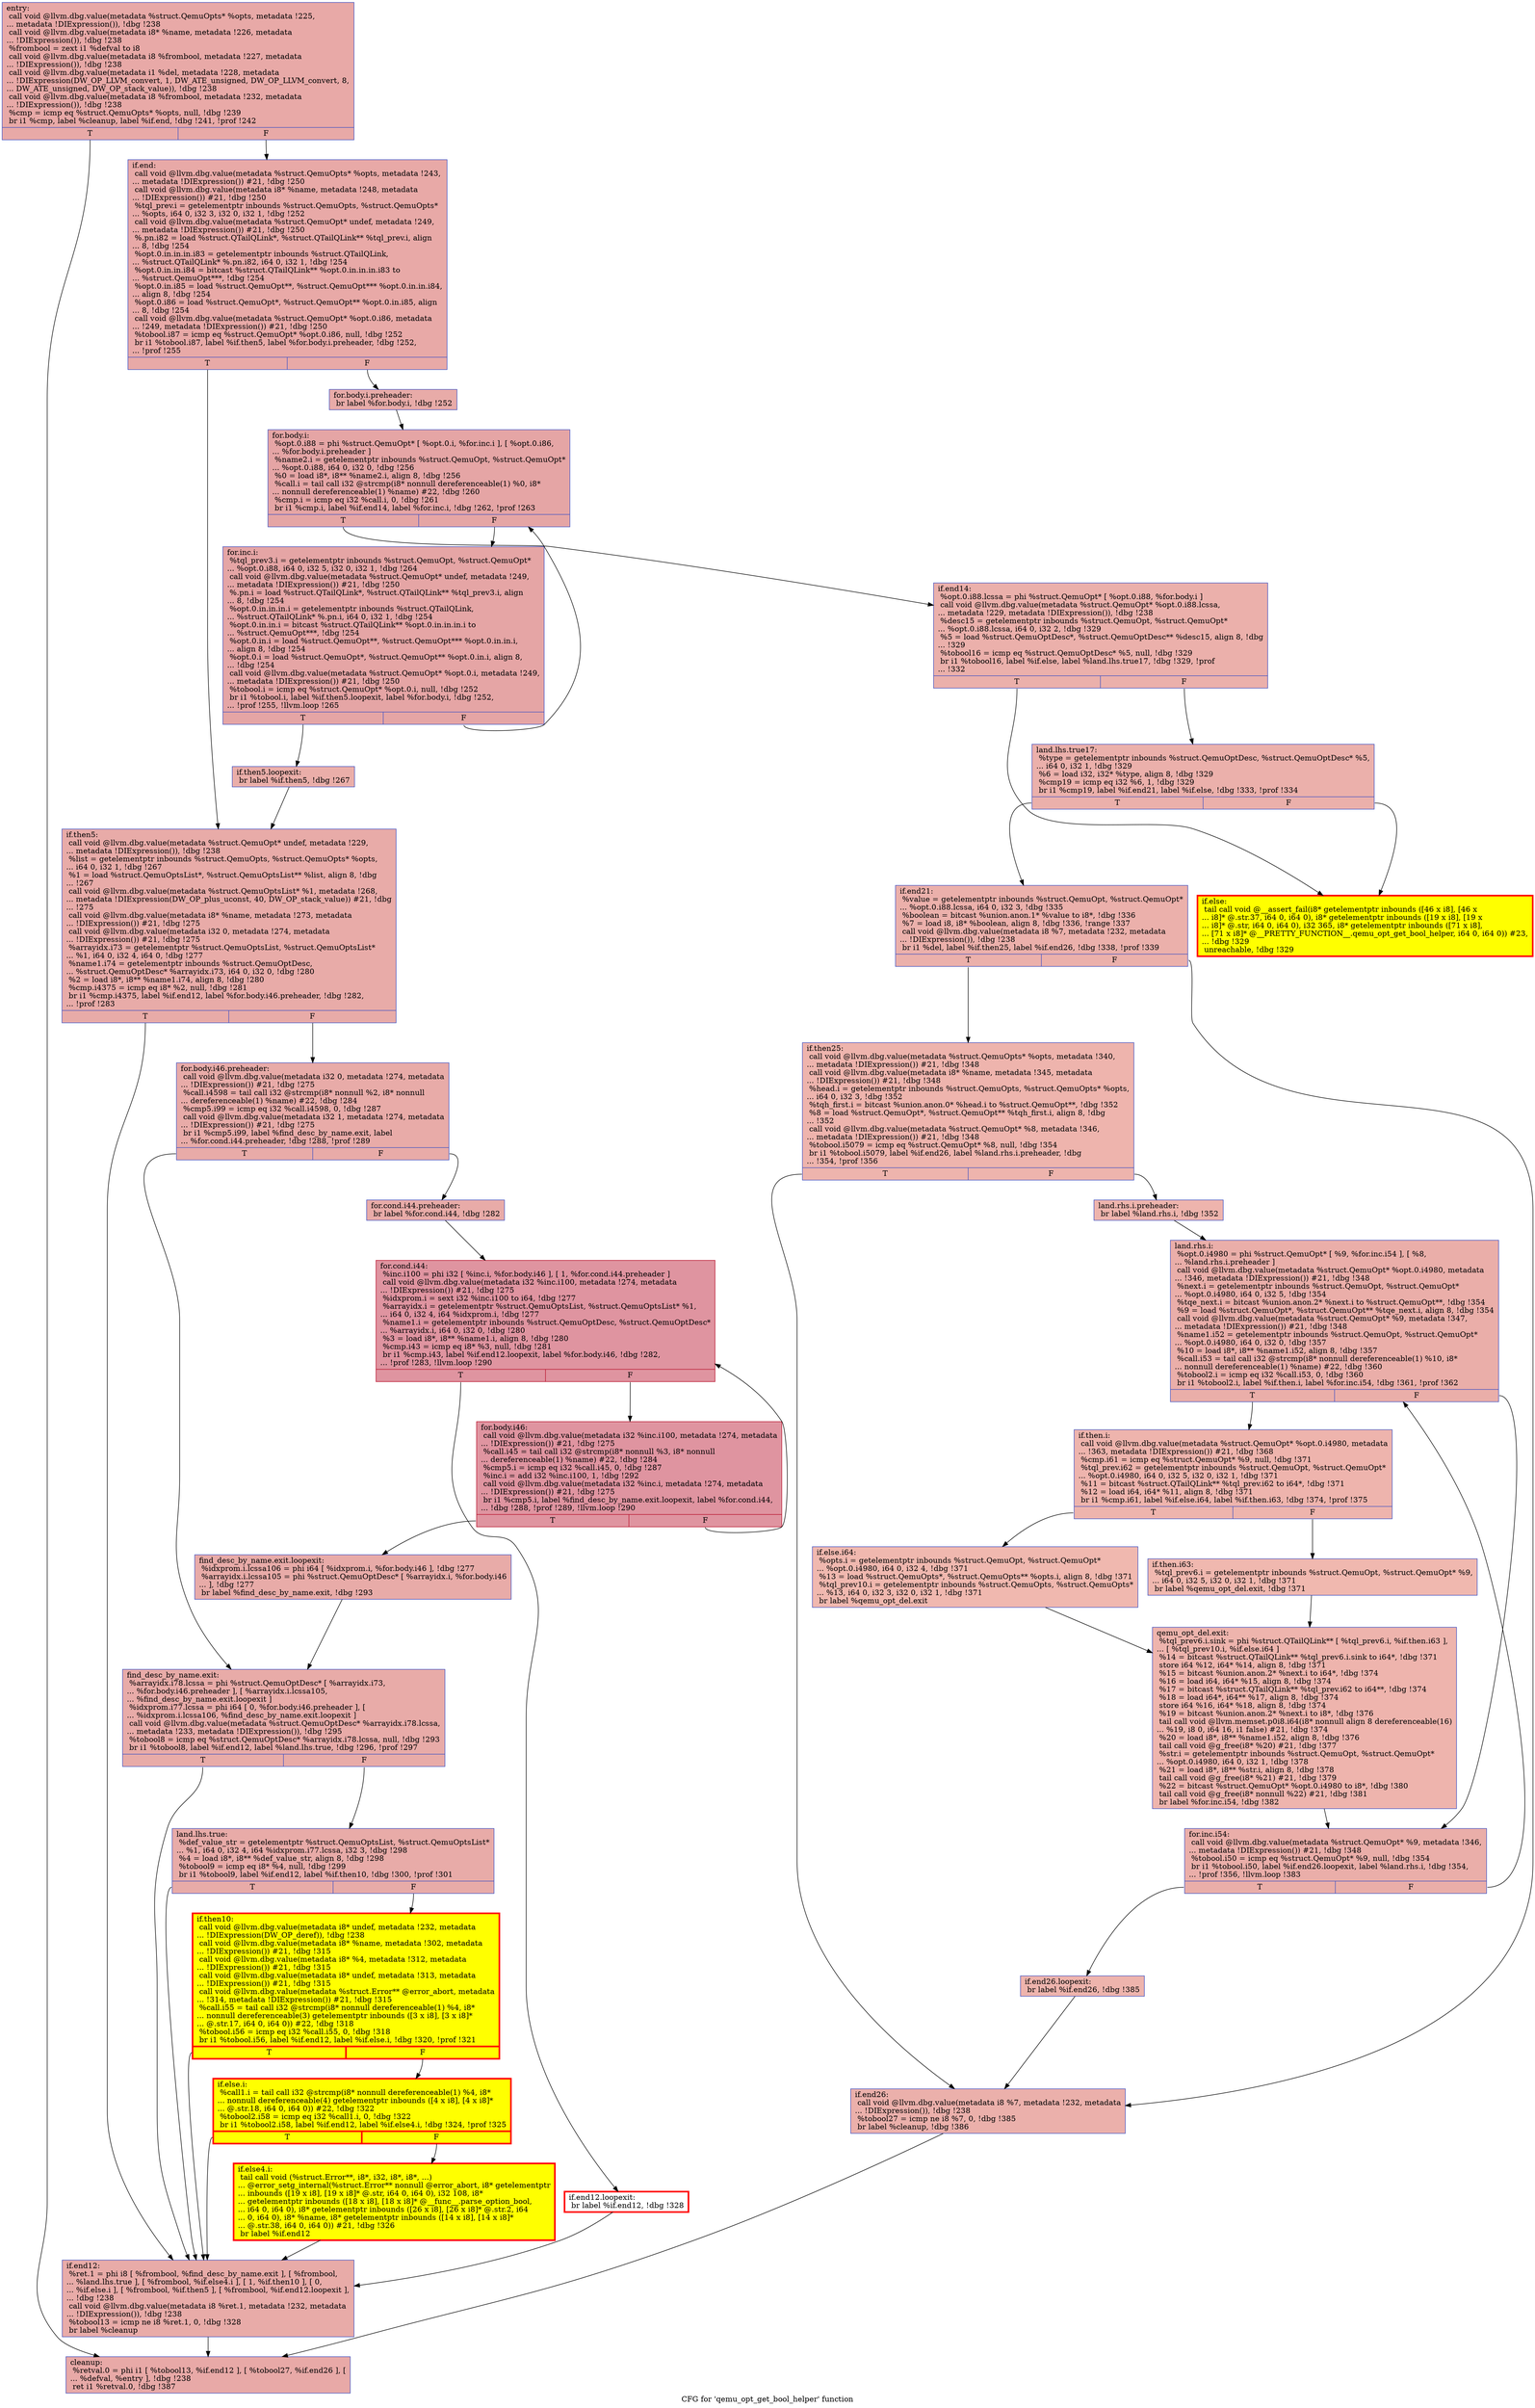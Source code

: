 digraph "CFG for 'qemu_opt_get_bool_helper' function" {
	label="CFG for 'qemu_opt_get_bool_helper' function";

	Node0x55ef422c4d60 [shape=record,color="#3d50c3ff", style=filled, fillcolor="#ca3b3770",label="{entry:\l  call void @llvm.dbg.value(metadata %struct.QemuOpts* %opts, metadata !225,\l... metadata !DIExpression()), !dbg !238\l  call void @llvm.dbg.value(metadata i8* %name, metadata !226, metadata\l... !DIExpression()), !dbg !238\l  %frombool = zext i1 %defval to i8\l  call void @llvm.dbg.value(metadata i8 %frombool, metadata !227, metadata\l... !DIExpression()), !dbg !238\l  call void @llvm.dbg.value(metadata i1 %del, metadata !228, metadata\l... !DIExpression(DW_OP_LLVM_convert, 1, DW_ATE_unsigned, DW_OP_LLVM_convert, 8,\l... DW_ATE_unsigned, DW_OP_stack_value)), !dbg !238\l  call void @llvm.dbg.value(metadata i8 %frombool, metadata !232, metadata\l... !DIExpression()), !dbg !238\l  %cmp = icmp eq %struct.QemuOpts* %opts, null, !dbg !239\l  br i1 %cmp, label %cleanup, label %if.end, !dbg !241, !prof !242\l|{<s0>T|<s1>F}}"];
	Node0x55ef422c4d60:s0 -> Node0x55ef42237440;
	Node0x55ef422c4d60:s1 -> Node0x55ef42236d70;
	Node0x55ef42236d70 [shape=record,color="#3d50c3ff", style=filled, fillcolor="#ca3b3770",label="{if.end:                                           \l  call void @llvm.dbg.value(metadata %struct.QemuOpts* %opts, metadata !243,\l... metadata !DIExpression()) #21, !dbg !250\l  call void @llvm.dbg.value(metadata i8* %name, metadata !248, metadata\l... !DIExpression()) #21, !dbg !250\l  %tql_prev.i = getelementptr inbounds %struct.QemuOpts, %struct.QemuOpts*\l... %opts, i64 0, i32 3, i32 0, i32 1, !dbg !252\l  call void @llvm.dbg.value(metadata %struct.QemuOpt* undef, metadata !249,\l... metadata !DIExpression()) #21, !dbg !250\l  %.pn.i82 = load %struct.QTailQLink*, %struct.QTailQLink** %tql_prev.i, align\l... 8, !dbg !254\l  %opt.0.in.in.in.i83 = getelementptr inbounds %struct.QTailQLink,\l... %struct.QTailQLink* %.pn.i82, i64 0, i32 1, !dbg !254\l  %opt.0.in.in.i84 = bitcast %struct.QTailQLink** %opt.0.in.in.in.i83 to\l... %struct.QemuOpt***, !dbg !254\l  %opt.0.in.i85 = load %struct.QemuOpt**, %struct.QemuOpt*** %opt.0.in.in.i84,\l... align 8, !dbg !254\l  %opt.0.i86 = load %struct.QemuOpt*, %struct.QemuOpt** %opt.0.in.i85, align\l... 8, !dbg !254\l  call void @llvm.dbg.value(metadata %struct.QemuOpt* %opt.0.i86, metadata\l... !249, metadata !DIExpression()) #21, !dbg !250\l  %tobool.i87 = icmp eq %struct.QemuOpt* %opt.0.i86, null, !dbg !252\l  br i1 %tobool.i87, label %if.then5, label %for.body.i.preheader, !dbg !252,\l... !prof !255\l|{<s0>T|<s1>F}}"];
	Node0x55ef42236d70:s0 -> Node0x55ef42237a60;
	Node0x55ef42236d70:s1 -> Node0x55ef422a48d0;
	Node0x55ef422a48d0 [shape=record,color="#3d50c3ff", style=filled, fillcolor="#cc403a70",label="{for.body.i.preheader:                             \l  br label %for.body.i, !dbg !252\l}"];
	Node0x55ef422a48d0 -> Node0x55ef422f30e0;
	Node0x55ef422f30e0 [shape=record,color="#3d50c3ff", style=filled, fillcolor="#c5333470",label="{for.body.i:                                       \l  %opt.0.i88 = phi %struct.QemuOpt* [ %opt.0.i, %for.inc.i ], [ %opt.0.i86,\l... %for.body.i.preheader ]\l  %name2.i = getelementptr inbounds %struct.QemuOpt, %struct.QemuOpt*\l... %opt.0.i88, i64 0, i32 0, !dbg !256\l  %0 = load i8*, i8** %name2.i, align 8, !dbg !256\l  %call.i = tail call i32 @strcmp(i8* nonnull dereferenceable(1) %0, i8*\l... nonnull dereferenceable(1) %name) #22, !dbg !260\l  %cmp.i = icmp eq i32 %call.i, 0, !dbg !261\l  br i1 %cmp.i, label %if.end14, label %for.inc.i, !dbg !262, !prof !263\l|{<s0>T|<s1>F}}"];
	Node0x55ef422f30e0:s0 -> Node0x55ef42237ad0;
	Node0x55ef422f30e0:s1 -> Node0x55ef421d42f0;
	Node0x55ef421d42f0 [shape=record,color="#3d50c3ff", style=filled, fillcolor="#c5333470",label="{for.inc.i:                                        \l  %tql_prev3.i = getelementptr inbounds %struct.QemuOpt, %struct.QemuOpt*\l... %opt.0.i88, i64 0, i32 5, i32 0, i32 1, !dbg !264\l  call void @llvm.dbg.value(metadata %struct.QemuOpt* undef, metadata !249,\l... metadata !DIExpression()) #21, !dbg !250\l  %.pn.i = load %struct.QTailQLink*, %struct.QTailQLink** %tql_prev3.i, align\l... 8, !dbg !254\l  %opt.0.in.in.in.i = getelementptr inbounds %struct.QTailQLink,\l... %struct.QTailQLink* %.pn.i, i64 0, i32 1, !dbg !254\l  %opt.0.in.in.i = bitcast %struct.QTailQLink** %opt.0.in.in.in.i to\l... %struct.QemuOpt***, !dbg !254\l  %opt.0.in.i = load %struct.QemuOpt**, %struct.QemuOpt*** %opt.0.in.in.i,\l... align 8, !dbg !254\l  %opt.0.i = load %struct.QemuOpt*, %struct.QemuOpt** %opt.0.in.i, align 8,\l... !dbg !254\l  call void @llvm.dbg.value(metadata %struct.QemuOpt* %opt.0.i, metadata !249,\l... metadata !DIExpression()) #21, !dbg !250\l  %tobool.i = icmp eq %struct.QemuOpt* %opt.0.i, null, !dbg !252\l  br i1 %tobool.i, label %if.then5.loopexit, label %for.body.i, !dbg !252,\l... !prof !255, !llvm.loop !265\l|{<s0>T|<s1>F}}"];
	Node0x55ef421d42f0:s0 -> Node0x55ef422f3ed0;
	Node0x55ef421d42f0:s1 -> Node0x55ef422f30e0;
	Node0x55ef422f3ed0 [shape=record,color="#3d50c3ff", style=filled, fillcolor="#d0473d70",label="{if.then5.loopexit:                                \l  br label %if.then5, !dbg !267\l}"];
	Node0x55ef422f3ed0 -> Node0x55ef42237a60;
	Node0x55ef42237a60 [shape=record,color="#3d50c3ff", style=filled, fillcolor="#cc403a70",label="{if.then5:                                         \l  call void @llvm.dbg.value(metadata %struct.QemuOpt* undef, metadata !229,\l... metadata !DIExpression()), !dbg !238\l  %list = getelementptr inbounds %struct.QemuOpts, %struct.QemuOpts* %opts,\l... i64 0, i32 1, !dbg !267\l  %1 = load %struct.QemuOptsList*, %struct.QemuOptsList** %list, align 8, !dbg\l... !267\l  call void @llvm.dbg.value(metadata %struct.QemuOptsList* %1, metadata !268,\l... metadata !DIExpression(DW_OP_plus_uconst, 40, DW_OP_stack_value)) #21, !dbg\l... !275\l  call void @llvm.dbg.value(metadata i8* %name, metadata !273, metadata\l... !DIExpression()) #21, !dbg !275\l  call void @llvm.dbg.value(metadata i32 0, metadata !274, metadata\l... !DIExpression()) #21, !dbg !275\l  %arrayidx.i73 = getelementptr %struct.QemuOptsList, %struct.QemuOptsList*\l... %1, i64 0, i32 4, i64 0, !dbg !277\l  %name1.i74 = getelementptr inbounds %struct.QemuOptDesc,\l... %struct.QemuOptDesc* %arrayidx.i73, i64 0, i32 0, !dbg !280\l  %2 = load i8*, i8** %name1.i74, align 8, !dbg !280\l  %cmp.i4375 = icmp eq i8* %2, null, !dbg !281\l  br i1 %cmp.i4375, label %if.end12, label %for.body.i46.preheader, !dbg !282,\l... !prof !283\l|{<s0>T|<s1>F}}"];
	Node0x55ef42237a60:s0 -> Node0x55ef42238b60;
	Node0x55ef42237a60:s1 -> Node0x55ef421ffd00;
	Node0x55ef421ffd00 [shape=record,color="#3d50c3ff", style=filled, fillcolor="#cc403a70",label="{for.body.i46.preheader:                           \l  call void @llvm.dbg.value(metadata i32 0, metadata !274, metadata\l... !DIExpression()) #21, !dbg !275\l  %call.i4598 = tail call i32 @strcmp(i8* nonnull %2, i8* nonnull\l... dereferenceable(1) %name) #22, !dbg !284\l  %cmp5.i99 = icmp eq i32 %call.i4598, 0, !dbg !287\l  call void @llvm.dbg.value(metadata i32 1, metadata !274, metadata\l... !DIExpression()) #21, !dbg !275\l  br i1 %cmp5.i99, label %find_desc_by_name.exit, label\l... %for.cond.i44.preheader, !dbg !288, !prof !289\l|{<s0>T|<s1>F}}"];
	Node0x55ef421ffd00:s0 -> Node0x55ef422957e0;
	Node0x55ef421ffd00:s1 -> Node0x55ef41a0a920;
	Node0x55ef41a0a920 [shape=record,color="#3d50c3ff", style=filled, fillcolor="#cc403a70",label="{for.cond.i44.preheader:                           \l  br label %for.cond.i44, !dbg !282\l}"];
	Node0x55ef41a0a920 -> Node0x55ef422528f0;
	Node0x55ef422528f0 [shape=record,color="#b70d28ff", style=filled, fillcolor="#b70d2870",label="{for.cond.i44:                                     \l  %inc.i100 = phi i32 [ %inc.i, %for.body.i46 ], [ 1, %for.cond.i44.preheader ]\l  call void @llvm.dbg.value(metadata i32 %inc.i100, metadata !274, metadata\l... !DIExpression()) #21, !dbg !275\l  %idxprom.i = sext i32 %inc.i100 to i64, !dbg !277\l  %arrayidx.i = getelementptr %struct.QemuOptsList, %struct.QemuOptsList* %1,\l... i64 0, i32 4, i64 %idxprom.i, !dbg !277\l  %name1.i = getelementptr inbounds %struct.QemuOptDesc, %struct.QemuOptDesc*\l... %arrayidx.i, i64 0, i32 0, !dbg !280\l  %3 = load i8*, i8** %name1.i, align 8, !dbg !280\l  %cmp.i43 = icmp eq i8* %3, null, !dbg !281\l  br i1 %cmp.i43, label %if.end12.loopexit, label %for.body.i46, !dbg !282,\l... !prof !283, !llvm.loop !290\l|{<s0>T|<s1>F}}"];
	Node0x55ef422528f0:s0 -> Node0x55ef42340260;
	Node0x55ef422528f0:s1 -> Node0x55ef42314da0;
	Node0x55ef42314da0 [shape=record,color="#b70d28ff", style=filled, fillcolor="#b70d2870",label="{for.body.i46:                                     \l  call void @llvm.dbg.value(metadata i32 %inc.i100, metadata !274, metadata\l... !DIExpression()) #21, !dbg !275\l  %call.i45 = tail call i32 @strcmp(i8* nonnull %3, i8* nonnull\l... dereferenceable(1) %name) #22, !dbg !284\l  %cmp5.i = icmp eq i32 %call.i45, 0, !dbg !287\l  %inc.i = add i32 %inc.i100, 1, !dbg !292\l  call void @llvm.dbg.value(metadata i32 %inc.i, metadata !274, metadata\l... !DIExpression()) #21, !dbg !275\l  br i1 %cmp5.i, label %find_desc_by_name.exit.loopexit, label %for.cond.i44,\l... !dbg !288, !prof !289, !llvm.loop !290\l|{<s0>T|<s1>F}}"];
	Node0x55ef42314da0:s0 -> Node0x55ef421f48c0;
	Node0x55ef42314da0:s1 -> Node0x55ef422528f0;
	Node0x55ef421f48c0 [shape=record,color="#3d50c3ff", style=filled, fillcolor="#cc403a70",label="{find_desc_by_name.exit.loopexit:                  \l  %idxprom.i.lcssa106 = phi i64 [ %idxprom.i, %for.body.i46 ], !dbg !277\l  %arrayidx.i.lcssa105 = phi %struct.QemuOptDesc* [ %arrayidx.i, %for.body.i46\l... ], !dbg !277\l  br label %find_desc_by_name.exit, !dbg !293\l}"];
	Node0x55ef421f48c0 -> Node0x55ef422957e0;
	Node0x55ef422957e0 [shape=record,color="#3d50c3ff", style=filled, fillcolor="#cc403a70",label="{find_desc_by_name.exit:                           \l  %arrayidx.i78.lcssa = phi %struct.QemuOptDesc* [ %arrayidx.i73,\l... %for.body.i46.preheader ], [ %arrayidx.i.lcssa105,\l... %find_desc_by_name.exit.loopexit ]\l  %idxprom.i77.lcssa = phi i64 [ 0, %for.body.i46.preheader ], [\l... %idxprom.i.lcssa106, %find_desc_by_name.exit.loopexit ]\l  call void @llvm.dbg.value(metadata %struct.QemuOptDesc* %arrayidx.i78.lcssa,\l... metadata !233, metadata !DIExpression()), !dbg !295\l  %tobool8 = icmp eq %struct.QemuOptDesc* %arrayidx.i78.lcssa, null, !dbg !293\l  br i1 %tobool8, label %if.end12, label %land.lhs.true, !dbg !296, !prof !297\l|{<s0>T|<s1>F}}"];
	Node0x55ef422957e0:s0 -> Node0x55ef42238b60;
	Node0x55ef422957e0:s1 -> Node0x55ef422d1320;
	Node0x55ef422d1320 [shape=record,color="#3d50c3ff", style=filled, fillcolor="#cc403a70",label="{land.lhs.true:                                    \l  %def_value_str = getelementptr %struct.QemuOptsList, %struct.QemuOptsList*\l... %1, i64 0, i32 4, i64 %idxprom.i77.lcssa, i32 3, !dbg !298\l  %4 = load i8*, i8** %def_value_str, align 8, !dbg !298\l  %tobool9 = icmp eq i8* %4, null, !dbg !299\l  br i1 %tobool9, label %if.end12, label %if.then10, !dbg !300, !prof !301\l|{<s0>T|<s1>F}}"];
	Node0x55ef422d1320:s0 -> Node0x55ef42238b60;
	Node0x55ef422d1320:s1 -> Node0x55ef42238af0;
	Node0x55ef42238af0 [shape=record,penwidth=3.0, style="filled", color="red", fillcolor="yellow",label="{if.then10:                                        \l  call void @llvm.dbg.value(metadata i8* undef, metadata !232, metadata\l... !DIExpression(DW_OP_deref)), !dbg !238\l  call void @llvm.dbg.value(metadata i8* %name, metadata !302, metadata\l... !DIExpression()) #21, !dbg !315\l  call void @llvm.dbg.value(metadata i8* %4, metadata !312, metadata\l... !DIExpression()) #21, !dbg !315\l  call void @llvm.dbg.value(metadata i8* undef, metadata !313, metadata\l... !DIExpression()) #21, !dbg !315\l  call void @llvm.dbg.value(metadata %struct.Error** @error_abort, metadata\l... !314, metadata !DIExpression()) #21, !dbg !315\l  %call.i55 = tail call i32 @strcmp(i8* nonnull dereferenceable(1) %4, i8*\l... nonnull dereferenceable(3) getelementptr inbounds ([3 x i8], [3 x i8]*\l... @.str.17, i64 0, i64 0)) #22, !dbg !318\l  %tobool.i56 = icmp eq i32 %call.i55, 0, !dbg !318\l  br i1 %tobool.i56, label %if.end12, label %if.else.i, !dbg !320, !prof !321\l|{<s0>T|<s1>F}}"];
	Node0x55ef42238af0:s0 -> Node0x55ef42238b60;
	Node0x55ef42238af0:s1 -> Node0x55ef4219edc0;
	Node0x55ef4219edc0 [shape=record,penwidth=3.0, style="filled", color="red", fillcolor="yellow",label="{if.else.i:                                        \l  %call1.i = tail call i32 @strcmp(i8* nonnull dereferenceable(1) %4, i8*\l... nonnull dereferenceable(4) getelementptr inbounds ([4 x i8], [4 x i8]*\l... @.str.18, i64 0, i64 0)) #22, !dbg !322\l  %tobool2.i58 = icmp eq i32 %call1.i, 0, !dbg !322\l  br i1 %tobool2.i58, label %if.end12, label %if.else4.i, !dbg !324, !prof !325\l|{<s0>T|<s1>F}}"];
	Node0x55ef4219edc0:s0 -> Node0x55ef42238b60;
	Node0x55ef4219edc0:s1 -> Node0x55ef421c6300;
	Node0x55ef421c6300 [shape=record,penwidth=3.0, style="filled", color="red", fillcolor="yellow",label="{if.else4.i:                                       \l  tail call void (%struct.Error**, i8*, i32, i8*, i8*, ...)\l... @error_setg_internal(%struct.Error** nonnull @error_abort, i8* getelementptr\l... inbounds ([19 x i8], [19 x i8]* @.str, i64 0, i64 0), i32 108, i8*\l... getelementptr inbounds ([18 x i8], [18 x i8]* @__func__.parse_option_bool,\l... i64 0, i64 0), i8* getelementptr inbounds ([26 x i8], [26 x i8]* @.str.2, i64\l... 0, i64 0), i8* %name, i8* getelementptr inbounds ([14 x i8], [14 x i8]*\l... @.str.38, i64 0, i64 0)) #21, !dbg !326\l  br label %if.end12\l}"];
	Node0x55ef421c6300 -> Node0x55ef42238b60;
	Node0x55ef42340260 [shape=record,penwidth=3.0, color="red",label="{if.end12.loopexit:                                \l  br label %if.end12, !dbg !328\l}"];
	Node0x55ef42340260 -> Node0x55ef42238b60;
	Node0x55ef42238b60 [shape=record,color="#3d50c3ff", style=filled, fillcolor="#cc403a70",label="{if.end12:                                         \l  %ret.1 = phi i8 [ %frombool, %find_desc_by_name.exit ], [ %frombool,\l... %land.lhs.true ], [ %frombool, %if.else4.i ], [ 1, %if.then10 ], [ 0,\l... %if.else.i ], [ %frombool, %if.then5 ], [ %frombool, %if.end12.loopexit ],\l... !dbg !238\l  call void @llvm.dbg.value(metadata i8 %ret.1, metadata !232, metadata\l... !DIExpression()), !dbg !238\l  %tobool13 = icmp ne i8 %ret.1, 0, !dbg !328\l  br label %cleanup\l}"];
	Node0x55ef42238b60 -> Node0x55ef42237440;
	Node0x55ef42237ad0 [shape=record,color="#3d50c3ff", style=filled, fillcolor="#d24b4070",label="{if.end14:                                         \l  %opt.0.i88.lcssa = phi %struct.QemuOpt* [ %opt.0.i88, %for.body.i ]\l  call void @llvm.dbg.value(metadata %struct.QemuOpt* %opt.0.i88.lcssa,\l... metadata !229, metadata !DIExpression()), !dbg !238\l  %desc15 = getelementptr inbounds %struct.QemuOpt, %struct.QemuOpt*\l... %opt.0.i88.lcssa, i64 0, i32 2, !dbg !329\l  %5 = load %struct.QemuOptDesc*, %struct.QemuOptDesc** %desc15, align 8, !dbg\l... !329\l  %tobool16 = icmp eq %struct.QemuOptDesc* %5, null, !dbg !329\l  br i1 %tobool16, label %if.else, label %land.lhs.true17, !dbg !329, !prof\l... !332\l|{<s0>T|<s1>F}}"];
	Node0x55ef42237ad0:s0 -> Node0x55ef422d2bb0;
	Node0x55ef42237ad0:s1 -> Node0x55ef422d2c00;
	Node0x55ef422d2c00 [shape=record,color="#3d50c3ff", style=filled, fillcolor="#d24b4070",label="{land.lhs.true17:                                  \l  %type = getelementptr inbounds %struct.QemuOptDesc, %struct.QemuOptDesc* %5,\l... i64 0, i32 1, !dbg !329\l  %6 = load i32, i32* %type, align 8, !dbg !329\l  %cmp19 = icmp eq i32 %6, 1, !dbg !329\l  br i1 %cmp19, label %if.end21, label %if.else, !dbg !333, !prof !334\l|{<s0>T|<s1>F}}"];
	Node0x55ef422d2c00:s0 -> Node0x55ef422d2b60;
	Node0x55ef422d2c00:s1 -> Node0x55ef422d2bb0;
	Node0x55ef422d2bb0 [shape=record,penwidth=3.0, style="filled", color="red", fillcolor="yellow",label="{if.else:                                          \l  tail call void @__assert_fail(i8* getelementptr inbounds ([46 x i8], [46 x\l... i8]* @.str.37, i64 0, i64 0), i8* getelementptr inbounds ([19 x i8], [19 x\l... i8]* @.str, i64 0, i64 0), i32 365, i8* getelementptr inbounds ([71 x i8],\l... [71 x i8]* @__PRETTY_FUNCTION__.qemu_opt_get_bool_helper, i64 0, i64 0)) #23,\l... !dbg !329\l  unreachable, !dbg !329\l}"];
	Node0x55ef422d2b60 [shape=record,color="#3d50c3ff", style=filled, fillcolor="#d24b4070",label="{if.end21:                                         \l  %value = getelementptr inbounds %struct.QemuOpt, %struct.QemuOpt*\l... %opt.0.i88.lcssa, i64 0, i32 3, !dbg !335\l  %boolean = bitcast %union.anon.1* %value to i8*, !dbg !336\l  %7 = load i8, i8* %boolean, align 8, !dbg !336, !range !337\l  call void @llvm.dbg.value(metadata i8 %7, metadata !232, metadata\l... !DIExpression()), !dbg !238\l  br i1 %del, label %if.then25, label %if.end26, !dbg !338, !prof !339\l|{<s0>T|<s1>F}}"];
	Node0x55ef422d2b60:s0 -> Node0x55ef422d3800;
	Node0x55ef422d2b60:s1 -> Node0x55ef42226430;
	Node0x55ef422d3800 [shape=record,color="#3d50c3ff", style=filled, fillcolor="#d8564670",label="{if.then25:                                        \l  call void @llvm.dbg.value(metadata %struct.QemuOpts* %opts, metadata !340,\l... metadata !DIExpression()) #21, !dbg !348\l  call void @llvm.dbg.value(metadata i8* %name, metadata !345, metadata\l... !DIExpression()) #21, !dbg !348\l  %head.i = getelementptr inbounds %struct.QemuOpts, %struct.QemuOpts* %opts,\l... i64 0, i32 3, !dbg !352\l  %tqh_first.i = bitcast %union.anon.0* %head.i to %struct.QemuOpt**, !dbg !352\l  %8 = load %struct.QemuOpt*, %struct.QemuOpt** %tqh_first.i, align 8, !dbg\l... !352\l  call void @llvm.dbg.value(metadata %struct.QemuOpt* %8, metadata !346,\l... metadata !DIExpression()) #21, !dbg !348\l  %tobool.i5079 = icmp eq %struct.QemuOpt* %8, null, !dbg !354\l  br i1 %tobool.i5079, label %if.end26, label %land.rhs.i.preheader, !dbg\l... !354, !prof !356\l|{<s0>T|<s1>F}}"];
	Node0x55ef422d3800:s0 -> Node0x55ef42226430;
	Node0x55ef422d3800:s1 -> Node0x55ef421e11a0;
	Node0x55ef421e11a0 [shape=record,color="#3d50c3ff", style=filled, fillcolor="#d8564670",label="{land.rhs.i.preheader:                             \l  br label %land.rhs.i, !dbg !352\l}"];
	Node0x55ef421e11a0 -> Node0x55ef42287b70;
	Node0x55ef42287b70 [shape=record,color="#3d50c3ff", style=filled, fillcolor="#d0473d70",label="{land.rhs.i:                                       \l  %opt.0.i4980 = phi %struct.QemuOpt* [ %9, %for.inc.i54 ], [ %8,\l... %land.rhs.i.preheader ]\l  call void @llvm.dbg.value(metadata %struct.QemuOpt* %opt.0.i4980, metadata\l... !346, metadata !DIExpression()) #21, !dbg !348\l  %next.i = getelementptr inbounds %struct.QemuOpt, %struct.QemuOpt*\l... %opt.0.i4980, i64 0, i32 5, !dbg !354\l  %tqe_next.i = bitcast %union.anon.2* %next.i to %struct.QemuOpt**, !dbg !354\l  %9 = load %struct.QemuOpt*, %struct.QemuOpt** %tqe_next.i, align 8, !dbg !354\l  call void @llvm.dbg.value(metadata %struct.QemuOpt* %9, metadata !347,\l... metadata !DIExpression()) #21, !dbg !348\l  %name1.i52 = getelementptr inbounds %struct.QemuOpt, %struct.QemuOpt*\l... %opt.0.i4980, i64 0, i32 0, !dbg !357\l  %10 = load i8*, i8** %name1.i52, align 8, !dbg !357\l  %call.i53 = tail call i32 @strcmp(i8* nonnull dereferenceable(1) %10, i8*\l... nonnull dereferenceable(1) %name) #22, !dbg !360\l  %tobool2.i = icmp eq i32 %call.i53, 0, !dbg !360\l  br i1 %tobool2.i, label %if.then.i, label %for.inc.i54, !dbg !361, !prof !362\l|{<s0>T|<s1>F}}"];
	Node0x55ef42287b70:s0 -> Node0x55ef422e5380;
	Node0x55ef42287b70:s1 -> Node0x55ef422d3970;
	Node0x55ef422e5380 [shape=record,color="#3d50c3ff", style=filled, fillcolor="#d8564670",label="{if.then.i:                                        \l  call void @llvm.dbg.value(metadata %struct.QemuOpt* %opt.0.i4980, metadata\l... !363, metadata !DIExpression()) #21, !dbg !368\l  %cmp.i61 = icmp eq %struct.QemuOpt* %9, null, !dbg !371\l  %tql_prev.i62 = getelementptr inbounds %struct.QemuOpt, %struct.QemuOpt*\l... %opt.0.i4980, i64 0, i32 5, i32 0, i32 1, !dbg !371\l  %11 = bitcast %struct.QTailQLink** %tql_prev.i62 to i64*, !dbg !371\l  %12 = load i64, i64* %11, align 8, !dbg !371\l  br i1 %cmp.i61, label %if.else.i64, label %if.then.i63, !dbg !374, !prof !375\l|{<s0>T|<s1>F}}"];
	Node0x55ef422e5380:s0 -> Node0x55ef42360f30;
	Node0x55ef422e5380:s1 -> Node0x55ef423978c0;
	Node0x55ef423978c0 [shape=record,color="#3d50c3ff", style=filled, fillcolor="#dc5d4a70",label="{if.then.i63:                                      \l  %tql_prev6.i = getelementptr inbounds %struct.QemuOpt, %struct.QemuOpt* %9,\l... i64 0, i32 5, i32 0, i32 1, !dbg !371\l  br label %qemu_opt_del.exit, !dbg !371\l}"];
	Node0x55ef423978c0 -> Node0x55ef42224420;
	Node0x55ef42360f30 [shape=record,color="#3d50c3ff", style=filled, fillcolor="#dc5d4a70",label="{if.else.i64:                                      \l  %opts.i = getelementptr inbounds %struct.QemuOpt, %struct.QemuOpt*\l... %opt.0.i4980, i64 0, i32 4, !dbg !371\l  %13 = load %struct.QemuOpts*, %struct.QemuOpts** %opts.i, align 8, !dbg !371\l  %tql_prev10.i = getelementptr inbounds %struct.QemuOpts, %struct.QemuOpts*\l... %13, i64 0, i32 3, i32 0, i32 1, !dbg !371\l  br label %qemu_opt_del.exit\l}"];
	Node0x55ef42360f30 -> Node0x55ef42224420;
	Node0x55ef42224420 [shape=record,color="#3d50c3ff", style=filled, fillcolor="#d8564670",label="{qemu_opt_del.exit:                                \l  %tql_prev6.i.sink = phi %struct.QTailQLink** [ %tql_prev6.i, %if.then.i63 ],\l... [ %tql_prev10.i, %if.else.i64 ]\l  %14 = bitcast %struct.QTailQLink** %tql_prev6.i.sink to i64*, !dbg !371\l  store i64 %12, i64* %14, align 8, !dbg !371\l  %15 = bitcast %union.anon.2* %next.i to i64*, !dbg !374\l  %16 = load i64, i64* %15, align 8, !dbg !374\l  %17 = bitcast %struct.QTailQLink** %tql_prev.i62 to i64**, !dbg !374\l  %18 = load i64*, i64** %17, align 8, !dbg !374\l  store i64 %16, i64* %18, align 8, !dbg !374\l  %19 = bitcast %union.anon.2* %next.i to i8*, !dbg !376\l  tail call void @llvm.memset.p0i8.i64(i8* nonnull align 8 dereferenceable(16)\l... %19, i8 0, i64 16, i1 false) #21, !dbg !374\l  %20 = load i8*, i8** %name1.i52, align 8, !dbg !376\l  tail call void @g_free(i8* %20) #21, !dbg !377\l  %str.i = getelementptr inbounds %struct.QemuOpt, %struct.QemuOpt*\l... %opt.0.i4980, i64 0, i32 1, !dbg !378\l  %21 = load i8*, i8** %str.i, align 8, !dbg !378\l  tail call void @g_free(i8* %21) #21, !dbg !379\l  %22 = bitcast %struct.QemuOpt* %opt.0.i4980 to i8*, !dbg !380\l  tail call void @g_free(i8* nonnull %22) #21, !dbg !381\l  br label %for.inc.i54, !dbg !382\l}"];
	Node0x55ef42224420 -> Node0x55ef422d3970;
	Node0x55ef422d3970 [shape=record,color="#3d50c3ff", style=filled, fillcolor="#d0473d70",label="{for.inc.i54:                                      \l  call void @llvm.dbg.value(metadata %struct.QemuOpt* %9, metadata !346,\l... metadata !DIExpression()) #21, !dbg !348\l  %tobool.i50 = icmp eq %struct.QemuOpt* %9, null, !dbg !354\l  br i1 %tobool.i50, label %if.end26.loopexit, label %land.rhs.i, !dbg !354,\l... !prof !356, !llvm.loop !383\l|{<s0>T|<s1>F}}"];
	Node0x55ef422d3970:s0 -> Node0x55ef4230dad0;
	Node0x55ef422d3970:s1 -> Node0x55ef42287b70;
	Node0x55ef4230dad0 [shape=record,color="#3d50c3ff", style=filled, fillcolor="#d8564670",label="{if.end26.loopexit:                                \l  br label %if.end26, !dbg !385\l}"];
	Node0x55ef4230dad0 -> Node0x55ef42226430;
	Node0x55ef42226430 [shape=record,color="#3d50c3ff", style=filled, fillcolor="#d24b4070",label="{if.end26:                                         \l  call void @llvm.dbg.value(metadata i8 %7, metadata !232, metadata\l... !DIExpression()), !dbg !238\l  %tobool27 = icmp ne i8 %7, 0, !dbg !385\l  br label %cleanup, !dbg !386\l}"];
	Node0x55ef42226430 -> Node0x55ef42237440;
	Node0x55ef42237440 [shape=record,color="#3d50c3ff", style=filled, fillcolor="#ca3b3770",label="{cleanup:                                          \l  %retval.0 = phi i1 [ %tobool13, %if.end12 ], [ %tobool27, %if.end26 ], [\l... %defval, %entry ], !dbg !238\l  ret i1 %retval.0, !dbg !387\l}"];
}
